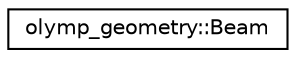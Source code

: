 digraph "Иерархия классов. Графический вид."
{
 // LATEX_PDF_SIZE
  edge [fontname="Helvetica",fontsize="10",labelfontname="Helvetica",labelfontsize="10"];
  node [fontname="Helvetica",fontsize="10",shape=record];
  rankdir="LR";
  Node0 [label="olymp_geometry::Beam",height=0.2,width=0.4,color="black", fillcolor="white", style="filled",URL="$classolymp__geometry_1_1_beam.html",tooltip=" "];
}

